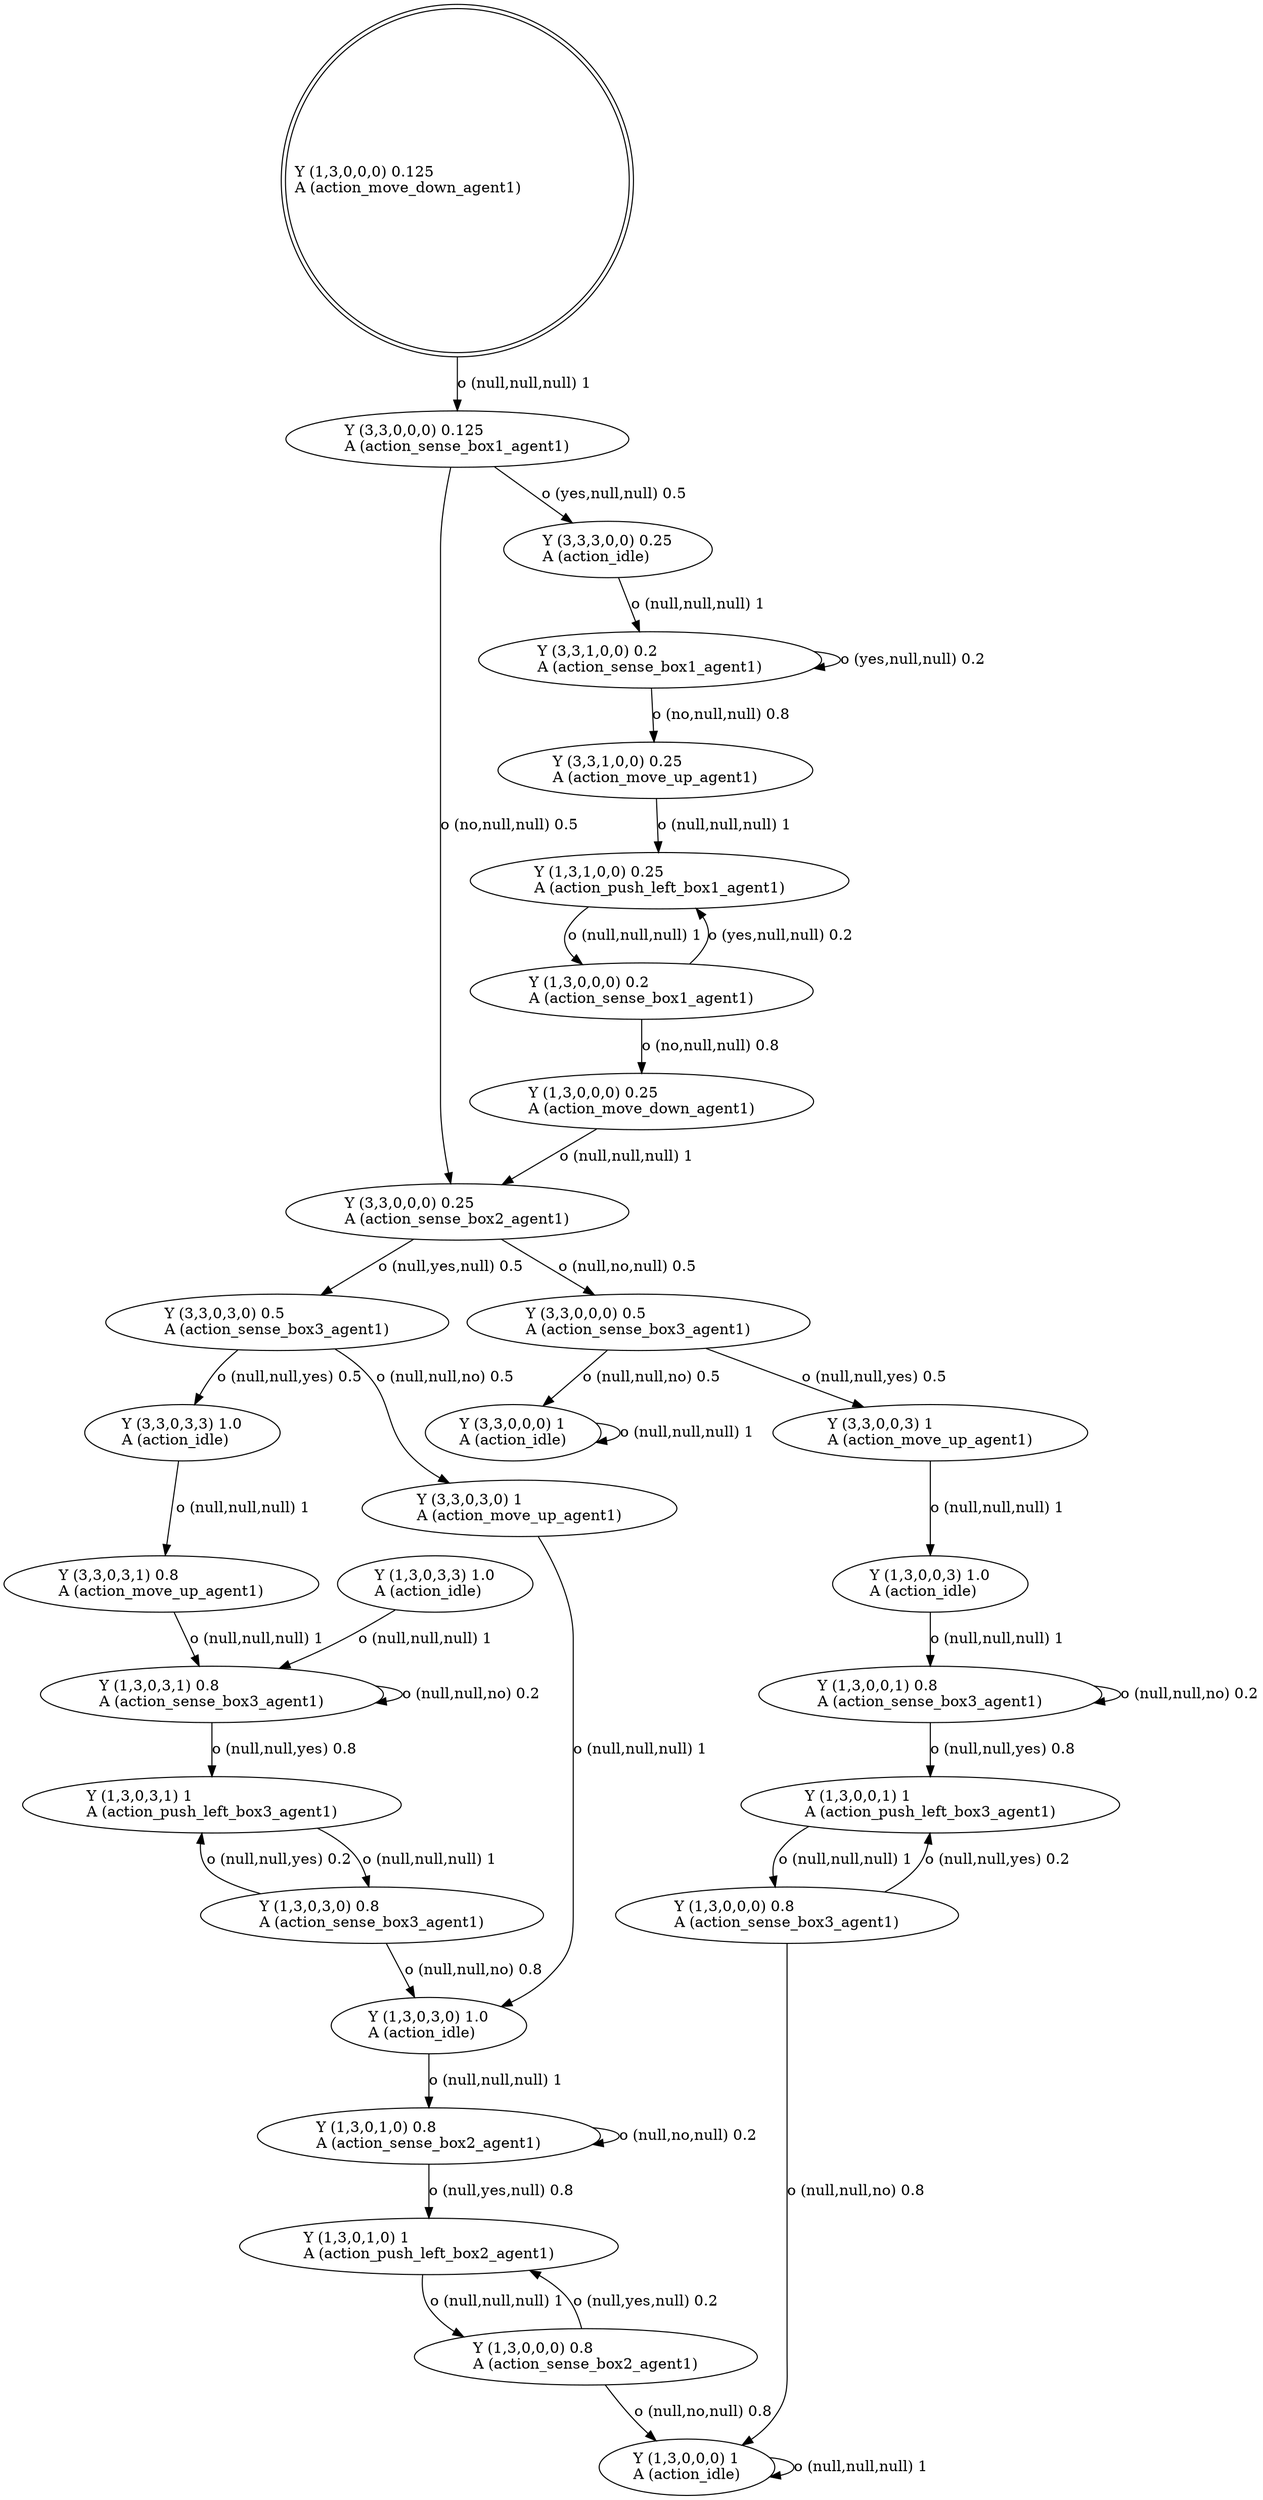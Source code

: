 digraph "G" {
root [label="Y (1,3,0,0,0) 0.125\lA (action_move_down_agent1)\l", labeljust="l", shape=doublecircle];
x0row75 [label="Y (1,3,0,0,0) 0.25\lA (action_move_down_agent1)\l"];
x0row85 [label="Y (3,3,0,3,0) 0.5\lA (action_sense_box3_agent1)\l"];
x0row86 [label="Y (3,3,0,0,0) 0.5\lA (action_sense_box3_agent1)\l"];
x0row100 [label="Y (3,3,0,3,3) 1.0\lA (action_idle)\l"];
x0row101 [label="Y (3,3,0,3,0) 1\lA (action_move_up_agent1)\l"];
x0row107 [label="Y (3,3,0,3,1) 0.8\lA (action_move_up_agent1)\l"];
x0row105 [label="Y (1,3,0,3,3) 1.0\lA (action_idle)\l"];
x0row129 [label="Y (1,3,0,3,0) 0.8\lA (action_sense_box3_agent1)\l"];
x0row136 [label="Y (1,3,0,3,0) 1.0\lA (action_idle)\l"];
x0row125 [label="Y (1,3,0,3,1) 1\lA (action_push_left_box3_agent1)\l"];
x0row113 [label="Y (1,3,0,3,1) 0.8\lA (action_sense_box3_agent1)\l"];
x0row20 [label="Y (3,3,0,0,0) 0.25\lA (action_sense_box2_agent1)\l"];
x0row198 [label="Y (1,3,0,0,0) 0.8\lA (action_sense_box3_agent1)\l"];
x0row141 [label="Y (1,3,0,1,0) 0.8\lA (action_sense_box2_agent1)\l"];
x0row181 [label="Y (1,3,0,0,3) 1.0\lA (action_idle)\l"];
x0row146 [label="Y (1,3,0,1,0) 1\lA (action_push_left_box2_agent1)\l"];
x0row151 [label="Y (1,3,0,0,0) 0.8\lA (action_sense_box2_agent1)\l"];
x0row158 [label="Y (1,3,0,0,0) 1\lA (action_idle)\l"];
x0row188 [label="Y (1,3,0,0,1) 0.8\lA (action_sense_box3_agent1)\l"];
x0row165 [label="Y (3,3,0,0,0) 1\lA (action_idle)\l"];
x0row178 [label="Y (3,3,0,0,3) 1\lA (action_move_up_agent1)\l"];
x0row194 [label="Y (1,3,0,0,1) 1\lA (action_push_left_box3_agent1)\l"];
x0row69 [label="Y (1,3,0,0,0) 0.2\lA (action_sense_box1_agent1)\l"];
x0row49 [label="Y (3,3,1,0,0) 0.25\lA (action_move_up_agent1)\l"];
x0row6 [label="Y (3,3,0,0,0) 0.125\lA (action_sense_box1_agent1)\l"];
x0row53 [label="Y (1,3,1,0,0) 0.25\lA (action_push_left_box1_agent1)\l"];
x0row19 [label="Y (3,3,3,0,0) 0.25\lA (action_idle)\l"];
x0row36 [label="Y (3,3,1,0,0) 0.2\lA (action_sense_box1_agent1)\l"];
root -> x0row6  [key=0, label="o (null,null,null) 1\l"];
x0row75 -> x0row20  [key=0, label="o (null,null,null) 1\l"];
x0row85 -> x0row100  [key=0, label="o (null,null,yes) 0.5\l"];
x0row85 -> x0row101  [key=0, label="o (null,null,no) 0.5\l"];
x0row86 -> x0row178  [key=0, label="o (null,null,yes) 0.5\l"];
x0row86 -> x0row165  [key=0, label="o (null,null,no) 0.5\l"];
x0row100 -> x0row107  [key=0, label="o (null,null,null) 1\l"];
x0row101 -> x0row136  [key=0, label="o (null,null,null) 1\l"];
x0row107 -> x0row113  [key=0, label="o (null,null,null) 1\l"];
x0row105 -> x0row113  [key=0, label="o (null,null,null) 1\l"];
x0row129 -> x0row125  [key=0, label="o (null,null,yes) 0.2\l"];
x0row129 -> x0row136  [key=0, label="o (null,null,no) 0.8\l"];
x0row136 -> x0row141  [key=0, label="o (null,null,null) 1\l"];
x0row125 -> x0row129  [key=0, label="o (null,null,null) 1\l"];
x0row113 -> x0row125  [key=0, label="o (null,null,yes) 0.8\l"];
x0row113 -> x0row113  [key=0, label="o (null,null,no) 0.2\l"];
x0row20 -> x0row85  [key=0, label="o (null,yes,null) 0.5\l"];
x0row20 -> x0row86  [key=0, label="o (null,no,null) 0.5\l"];
x0row198 -> x0row194  [key=0, label="o (null,null,yes) 0.2\l"];
x0row198 -> x0row158  [key=0, label="o (null,null,no) 0.8\l"];
x0row141 -> x0row146  [key=0, label="o (null,yes,null) 0.8\l"];
x0row141 -> x0row141  [key=0, label="o (null,no,null) 0.2\l"];
x0row181 -> x0row188  [key=0, label="o (null,null,null) 1\l"];
x0row146 -> x0row151  [key=0, label="o (null,null,null) 1\l"];
x0row151 -> x0row146  [key=0, label="o (null,yes,null) 0.2\l"];
x0row151 -> x0row158  [key=0, label="o (null,no,null) 0.8\l"];
x0row158 -> x0row158  [key=0, label="o (null,null,null) 1\l"];
x0row188 -> x0row194  [key=0, label="o (null,null,yes) 0.8\l"];
x0row188 -> x0row188  [key=0, label="o (null,null,no) 0.2\l"];
x0row165 -> x0row165  [key=0, label="o (null,null,null) 1\l"];
x0row178 -> x0row181  [key=0, label="o (null,null,null) 1\l"];
x0row194 -> x0row198  [key=0, label="o (null,null,null) 1\l"];
x0row69 -> x0row53  [key=0, label="o (yes,null,null) 0.2\l"];
x0row69 -> x0row75  [key=0, label="o (no,null,null) 0.8\l"];
x0row49 -> x0row53  [key=0, label="o (null,null,null) 1\l"];
x0row6 -> x0row19  [key=0, label="o (yes,null,null) 0.5\l"];
x0row6 -> x0row20  [key=0, label="o (no,null,null) 0.5\l"];
x0row53 -> x0row69  [key=0, label="o (null,null,null) 1\l"];
x0row19 -> x0row36  [key=0, label="o (null,null,null) 1\l"];
x0row36 -> x0row49  [key=0, label="o (no,null,null) 0.8\l"];
x0row36 -> x0row36  [key=0, label="o (yes,null,null) 0.2\l"];
}
